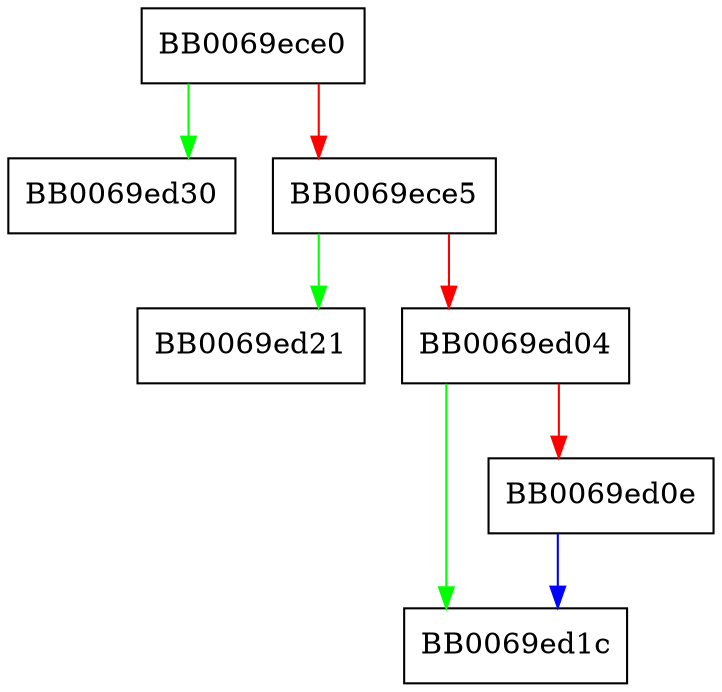 digraph aria256gcm_dupctx {
  node [shape="box"];
  graph [splines=ortho];
  BB0069ece0 -> BB0069ed30 [color="green"];
  BB0069ece0 -> BB0069ece5 [color="red"];
  BB0069ece5 -> BB0069ed21 [color="green"];
  BB0069ece5 -> BB0069ed04 [color="red"];
  BB0069ed04 -> BB0069ed1c [color="green"];
  BB0069ed04 -> BB0069ed0e [color="red"];
  BB0069ed0e -> BB0069ed1c [color="blue"];
}